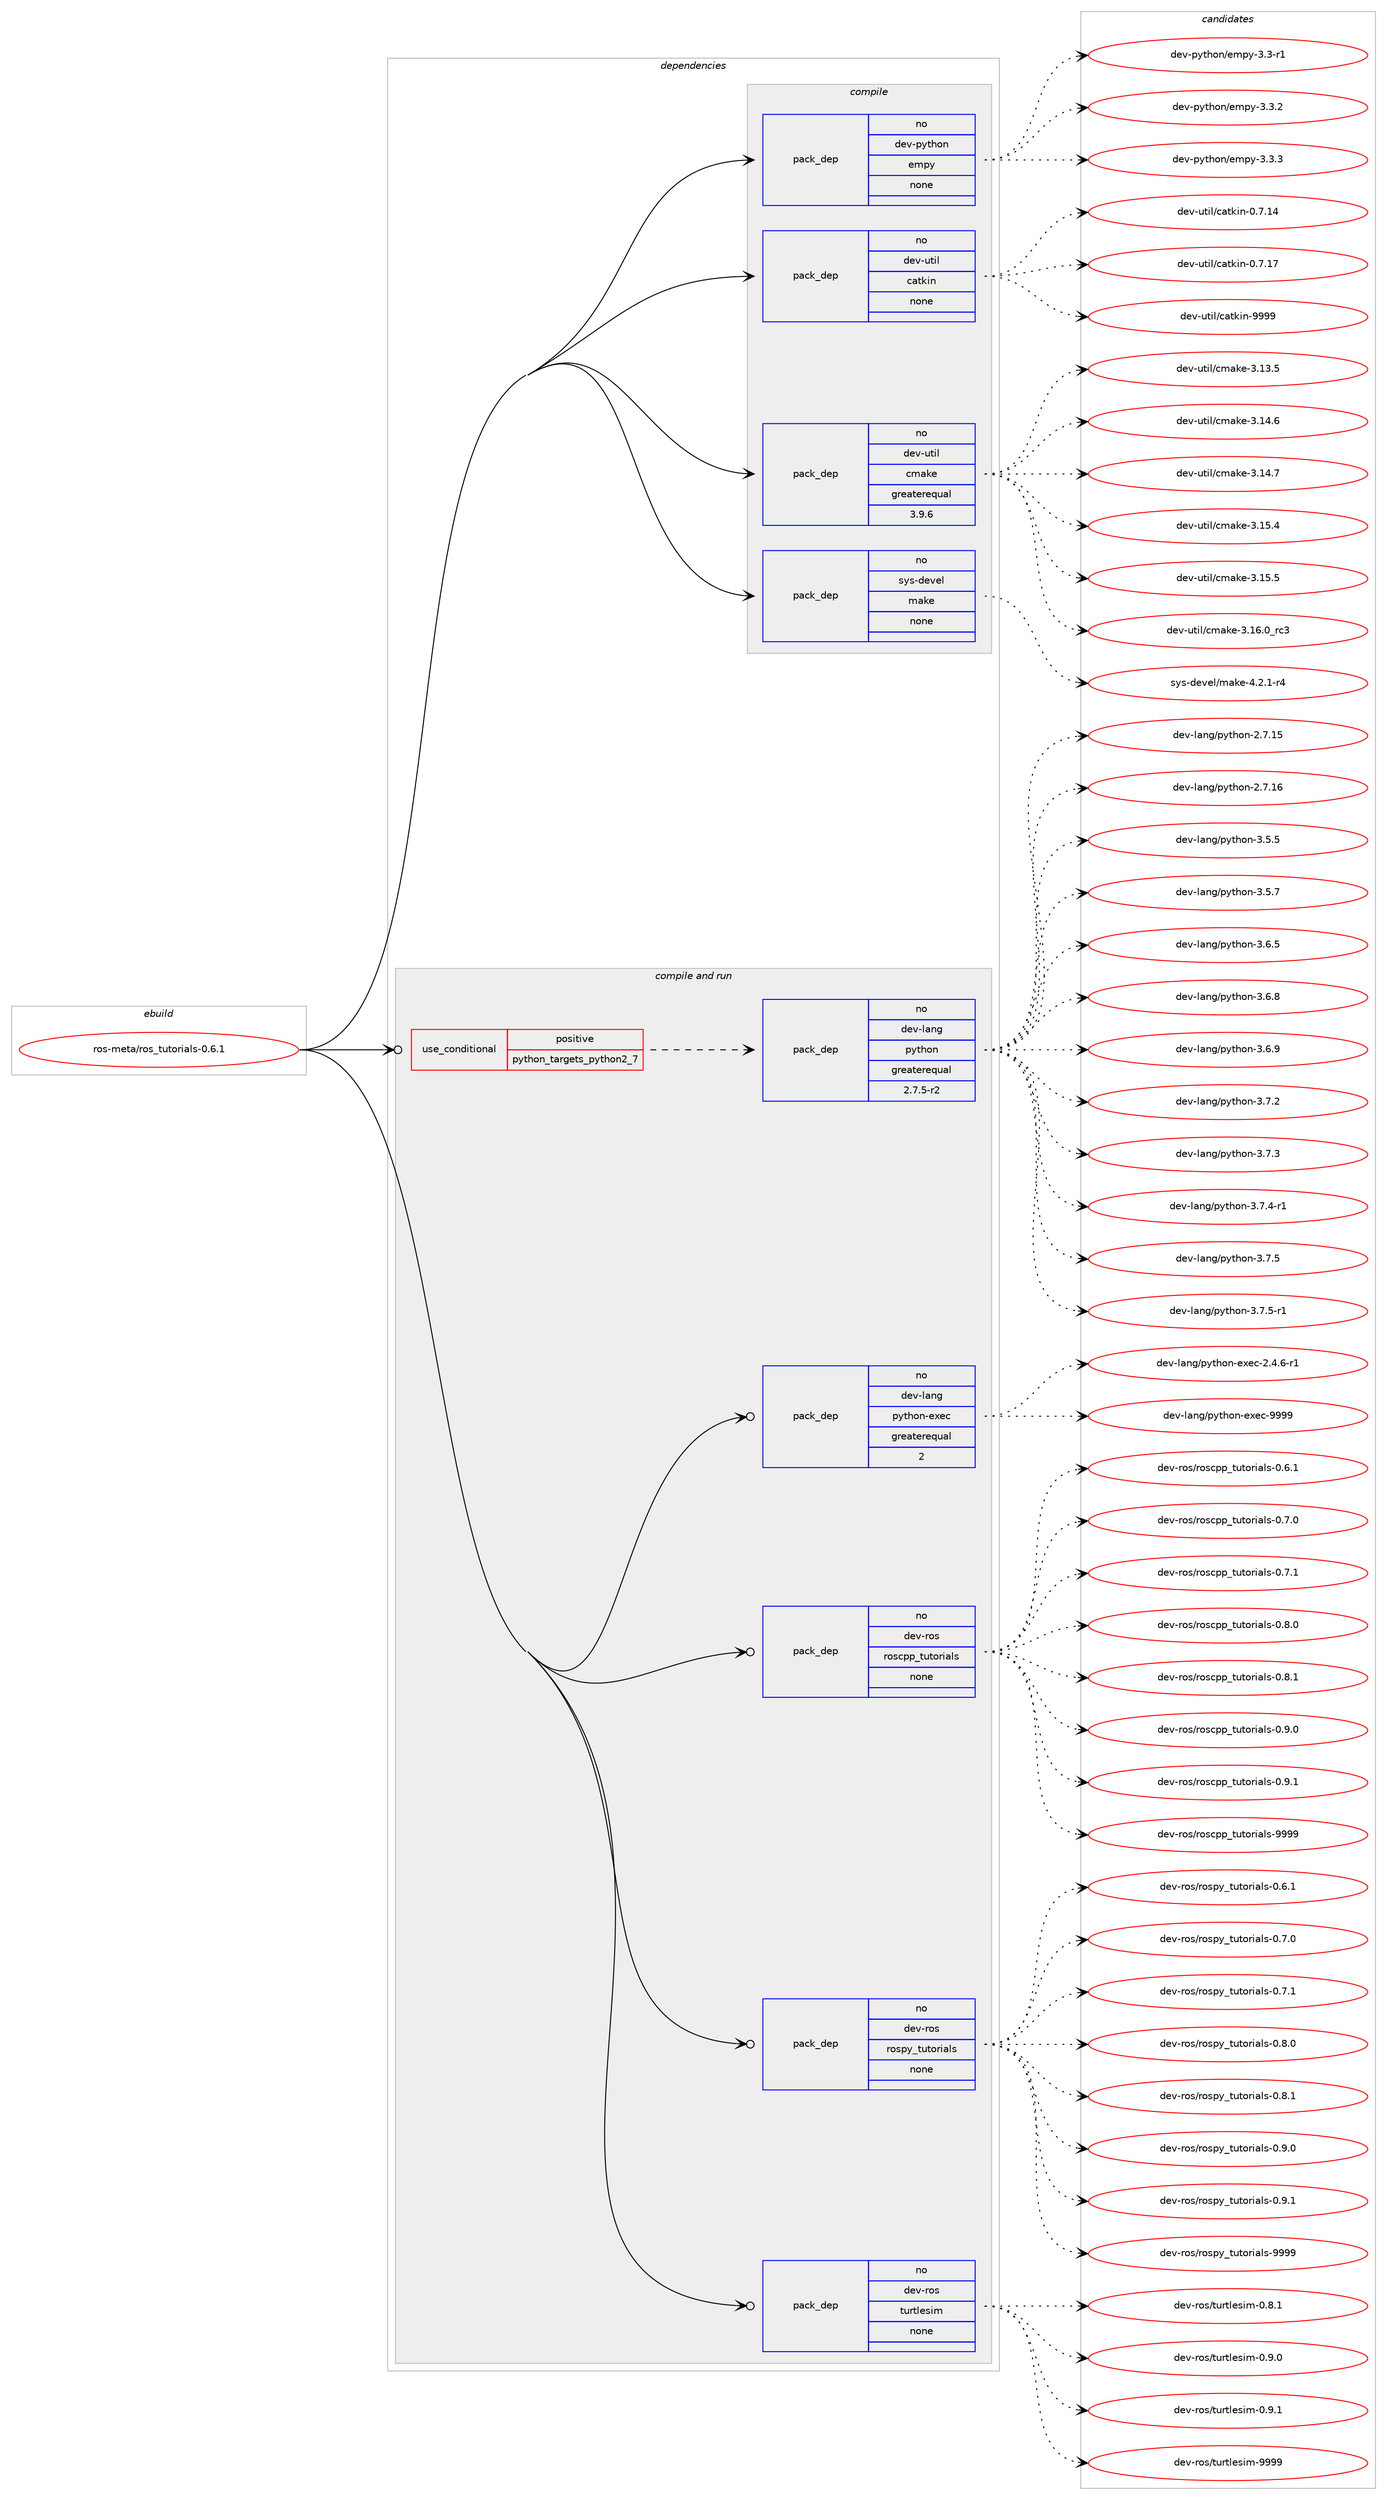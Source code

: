 digraph prolog {

# *************
# Graph options
# *************

newrank=true;
concentrate=true;
compound=true;
graph [rankdir=LR,fontname=Helvetica,fontsize=10,ranksep=1.5];#, ranksep=2.5, nodesep=0.2];
edge  [arrowhead=vee];
node  [fontname=Helvetica,fontsize=10];

# **********
# The ebuild
# **********

subgraph cluster_leftcol {
color=gray;
rank=same;
label=<<i>ebuild</i>>;
id [label="ros-meta/ros_tutorials-0.6.1", color=red, width=4, href="../ros-meta/ros_tutorials-0.6.1.svg"];
}

# ****************
# The dependencies
# ****************

subgraph cluster_midcol {
color=gray;
label=<<i>dependencies</i>>;
subgraph cluster_compile {
fillcolor="#eeeeee";
style=filled;
label=<<i>compile</i>>;
subgraph pack626765 {
dependency848157 [label=<<TABLE BORDER="0" CELLBORDER="1" CELLSPACING="0" CELLPADDING="4" WIDTH="220"><TR><TD ROWSPAN="6" CELLPADDING="30">pack_dep</TD></TR><TR><TD WIDTH="110">no</TD></TR><TR><TD>dev-python</TD></TR><TR><TD>empy</TD></TR><TR><TD>none</TD></TR><TR><TD></TD></TR></TABLE>>, shape=none, color=blue];
}
id:e -> dependency848157:w [weight=20,style="solid",arrowhead="vee"];
subgraph pack626766 {
dependency848158 [label=<<TABLE BORDER="0" CELLBORDER="1" CELLSPACING="0" CELLPADDING="4" WIDTH="220"><TR><TD ROWSPAN="6" CELLPADDING="30">pack_dep</TD></TR><TR><TD WIDTH="110">no</TD></TR><TR><TD>dev-util</TD></TR><TR><TD>catkin</TD></TR><TR><TD>none</TD></TR><TR><TD></TD></TR></TABLE>>, shape=none, color=blue];
}
id:e -> dependency848158:w [weight=20,style="solid",arrowhead="vee"];
subgraph pack626767 {
dependency848159 [label=<<TABLE BORDER="0" CELLBORDER="1" CELLSPACING="0" CELLPADDING="4" WIDTH="220"><TR><TD ROWSPAN="6" CELLPADDING="30">pack_dep</TD></TR><TR><TD WIDTH="110">no</TD></TR><TR><TD>dev-util</TD></TR><TR><TD>cmake</TD></TR><TR><TD>greaterequal</TD></TR><TR><TD>3.9.6</TD></TR></TABLE>>, shape=none, color=blue];
}
id:e -> dependency848159:w [weight=20,style="solid",arrowhead="vee"];
subgraph pack626768 {
dependency848160 [label=<<TABLE BORDER="0" CELLBORDER="1" CELLSPACING="0" CELLPADDING="4" WIDTH="220"><TR><TD ROWSPAN="6" CELLPADDING="30">pack_dep</TD></TR><TR><TD WIDTH="110">no</TD></TR><TR><TD>sys-devel</TD></TR><TR><TD>make</TD></TR><TR><TD>none</TD></TR><TR><TD></TD></TR></TABLE>>, shape=none, color=blue];
}
id:e -> dependency848160:w [weight=20,style="solid",arrowhead="vee"];
}
subgraph cluster_compileandrun {
fillcolor="#eeeeee";
style=filled;
label=<<i>compile and run</i>>;
subgraph cond206458 {
dependency848161 [label=<<TABLE BORDER="0" CELLBORDER="1" CELLSPACING="0" CELLPADDING="4"><TR><TD ROWSPAN="3" CELLPADDING="10">use_conditional</TD></TR><TR><TD>positive</TD></TR><TR><TD>python_targets_python2_7</TD></TR></TABLE>>, shape=none, color=red];
subgraph pack626769 {
dependency848162 [label=<<TABLE BORDER="0" CELLBORDER="1" CELLSPACING="0" CELLPADDING="4" WIDTH="220"><TR><TD ROWSPAN="6" CELLPADDING="30">pack_dep</TD></TR><TR><TD WIDTH="110">no</TD></TR><TR><TD>dev-lang</TD></TR><TR><TD>python</TD></TR><TR><TD>greaterequal</TD></TR><TR><TD>2.7.5-r2</TD></TR></TABLE>>, shape=none, color=blue];
}
dependency848161:e -> dependency848162:w [weight=20,style="dashed",arrowhead="vee"];
}
id:e -> dependency848161:w [weight=20,style="solid",arrowhead="odotvee"];
subgraph pack626770 {
dependency848163 [label=<<TABLE BORDER="0" CELLBORDER="1" CELLSPACING="0" CELLPADDING="4" WIDTH="220"><TR><TD ROWSPAN="6" CELLPADDING="30">pack_dep</TD></TR><TR><TD WIDTH="110">no</TD></TR><TR><TD>dev-lang</TD></TR><TR><TD>python-exec</TD></TR><TR><TD>greaterequal</TD></TR><TR><TD>2</TD></TR></TABLE>>, shape=none, color=blue];
}
id:e -> dependency848163:w [weight=20,style="solid",arrowhead="odotvee"];
subgraph pack626771 {
dependency848164 [label=<<TABLE BORDER="0" CELLBORDER="1" CELLSPACING="0" CELLPADDING="4" WIDTH="220"><TR><TD ROWSPAN="6" CELLPADDING="30">pack_dep</TD></TR><TR><TD WIDTH="110">no</TD></TR><TR><TD>dev-ros</TD></TR><TR><TD>roscpp_tutorials</TD></TR><TR><TD>none</TD></TR><TR><TD></TD></TR></TABLE>>, shape=none, color=blue];
}
id:e -> dependency848164:w [weight=20,style="solid",arrowhead="odotvee"];
subgraph pack626772 {
dependency848165 [label=<<TABLE BORDER="0" CELLBORDER="1" CELLSPACING="0" CELLPADDING="4" WIDTH="220"><TR><TD ROWSPAN="6" CELLPADDING="30">pack_dep</TD></TR><TR><TD WIDTH="110">no</TD></TR><TR><TD>dev-ros</TD></TR><TR><TD>rospy_tutorials</TD></TR><TR><TD>none</TD></TR><TR><TD></TD></TR></TABLE>>, shape=none, color=blue];
}
id:e -> dependency848165:w [weight=20,style="solid",arrowhead="odotvee"];
subgraph pack626773 {
dependency848166 [label=<<TABLE BORDER="0" CELLBORDER="1" CELLSPACING="0" CELLPADDING="4" WIDTH="220"><TR><TD ROWSPAN="6" CELLPADDING="30">pack_dep</TD></TR><TR><TD WIDTH="110">no</TD></TR><TR><TD>dev-ros</TD></TR><TR><TD>turtlesim</TD></TR><TR><TD>none</TD></TR><TR><TD></TD></TR></TABLE>>, shape=none, color=blue];
}
id:e -> dependency848166:w [weight=20,style="solid",arrowhead="odotvee"];
}
subgraph cluster_run {
fillcolor="#eeeeee";
style=filled;
label=<<i>run</i>>;
}
}

# **************
# The candidates
# **************

subgraph cluster_choices {
rank=same;
color=gray;
label=<<i>candidates</i>>;

subgraph choice626765 {
color=black;
nodesep=1;
choice1001011184511212111610411111047101109112121455146514511449 [label="dev-python/empy-3.3-r1", color=red, width=4,href="../dev-python/empy-3.3-r1.svg"];
choice1001011184511212111610411111047101109112121455146514650 [label="dev-python/empy-3.3.2", color=red, width=4,href="../dev-python/empy-3.3.2.svg"];
choice1001011184511212111610411111047101109112121455146514651 [label="dev-python/empy-3.3.3", color=red, width=4,href="../dev-python/empy-3.3.3.svg"];
dependency848157:e -> choice1001011184511212111610411111047101109112121455146514511449:w [style=dotted,weight="100"];
dependency848157:e -> choice1001011184511212111610411111047101109112121455146514650:w [style=dotted,weight="100"];
dependency848157:e -> choice1001011184511212111610411111047101109112121455146514651:w [style=dotted,weight="100"];
}
subgraph choice626766 {
color=black;
nodesep=1;
choice1001011184511711610510847999711610710511045484655464952 [label="dev-util/catkin-0.7.14", color=red, width=4,href="../dev-util/catkin-0.7.14.svg"];
choice1001011184511711610510847999711610710511045484655464955 [label="dev-util/catkin-0.7.17", color=red, width=4,href="../dev-util/catkin-0.7.17.svg"];
choice100101118451171161051084799971161071051104557575757 [label="dev-util/catkin-9999", color=red, width=4,href="../dev-util/catkin-9999.svg"];
dependency848158:e -> choice1001011184511711610510847999711610710511045484655464952:w [style=dotted,weight="100"];
dependency848158:e -> choice1001011184511711610510847999711610710511045484655464955:w [style=dotted,weight="100"];
dependency848158:e -> choice100101118451171161051084799971161071051104557575757:w [style=dotted,weight="100"];
}
subgraph choice626767 {
color=black;
nodesep=1;
choice1001011184511711610510847991099710710145514649514653 [label="dev-util/cmake-3.13.5", color=red, width=4,href="../dev-util/cmake-3.13.5.svg"];
choice1001011184511711610510847991099710710145514649524654 [label="dev-util/cmake-3.14.6", color=red, width=4,href="../dev-util/cmake-3.14.6.svg"];
choice1001011184511711610510847991099710710145514649524655 [label="dev-util/cmake-3.14.7", color=red, width=4,href="../dev-util/cmake-3.14.7.svg"];
choice1001011184511711610510847991099710710145514649534652 [label="dev-util/cmake-3.15.4", color=red, width=4,href="../dev-util/cmake-3.15.4.svg"];
choice1001011184511711610510847991099710710145514649534653 [label="dev-util/cmake-3.15.5", color=red, width=4,href="../dev-util/cmake-3.15.5.svg"];
choice1001011184511711610510847991099710710145514649544648951149951 [label="dev-util/cmake-3.16.0_rc3", color=red, width=4,href="../dev-util/cmake-3.16.0_rc3.svg"];
dependency848159:e -> choice1001011184511711610510847991099710710145514649514653:w [style=dotted,weight="100"];
dependency848159:e -> choice1001011184511711610510847991099710710145514649524654:w [style=dotted,weight="100"];
dependency848159:e -> choice1001011184511711610510847991099710710145514649524655:w [style=dotted,weight="100"];
dependency848159:e -> choice1001011184511711610510847991099710710145514649534652:w [style=dotted,weight="100"];
dependency848159:e -> choice1001011184511711610510847991099710710145514649534653:w [style=dotted,weight="100"];
dependency848159:e -> choice1001011184511711610510847991099710710145514649544648951149951:w [style=dotted,weight="100"];
}
subgraph choice626768 {
color=black;
nodesep=1;
choice1151211154510010111810110847109971071014552465046494511452 [label="sys-devel/make-4.2.1-r4", color=red, width=4,href="../sys-devel/make-4.2.1-r4.svg"];
dependency848160:e -> choice1151211154510010111810110847109971071014552465046494511452:w [style=dotted,weight="100"];
}
subgraph choice626769 {
color=black;
nodesep=1;
choice10010111845108971101034711212111610411111045504655464953 [label="dev-lang/python-2.7.15", color=red, width=4,href="../dev-lang/python-2.7.15.svg"];
choice10010111845108971101034711212111610411111045504655464954 [label="dev-lang/python-2.7.16", color=red, width=4,href="../dev-lang/python-2.7.16.svg"];
choice100101118451089711010347112121116104111110455146534653 [label="dev-lang/python-3.5.5", color=red, width=4,href="../dev-lang/python-3.5.5.svg"];
choice100101118451089711010347112121116104111110455146534655 [label="dev-lang/python-3.5.7", color=red, width=4,href="../dev-lang/python-3.5.7.svg"];
choice100101118451089711010347112121116104111110455146544653 [label="dev-lang/python-3.6.5", color=red, width=4,href="../dev-lang/python-3.6.5.svg"];
choice100101118451089711010347112121116104111110455146544656 [label="dev-lang/python-3.6.8", color=red, width=4,href="../dev-lang/python-3.6.8.svg"];
choice100101118451089711010347112121116104111110455146544657 [label="dev-lang/python-3.6.9", color=red, width=4,href="../dev-lang/python-3.6.9.svg"];
choice100101118451089711010347112121116104111110455146554650 [label="dev-lang/python-3.7.2", color=red, width=4,href="../dev-lang/python-3.7.2.svg"];
choice100101118451089711010347112121116104111110455146554651 [label="dev-lang/python-3.7.3", color=red, width=4,href="../dev-lang/python-3.7.3.svg"];
choice1001011184510897110103471121211161041111104551465546524511449 [label="dev-lang/python-3.7.4-r1", color=red, width=4,href="../dev-lang/python-3.7.4-r1.svg"];
choice100101118451089711010347112121116104111110455146554653 [label="dev-lang/python-3.7.5", color=red, width=4,href="../dev-lang/python-3.7.5.svg"];
choice1001011184510897110103471121211161041111104551465546534511449 [label="dev-lang/python-3.7.5-r1", color=red, width=4,href="../dev-lang/python-3.7.5-r1.svg"];
dependency848162:e -> choice10010111845108971101034711212111610411111045504655464953:w [style=dotted,weight="100"];
dependency848162:e -> choice10010111845108971101034711212111610411111045504655464954:w [style=dotted,weight="100"];
dependency848162:e -> choice100101118451089711010347112121116104111110455146534653:w [style=dotted,weight="100"];
dependency848162:e -> choice100101118451089711010347112121116104111110455146534655:w [style=dotted,weight="100"];
dependency848162:e -> choice100101118451089711010347112121116104111110455146544653:w [style=dotted,weight="100"];
dependency848162:e -> choice100101118451089711010347112121116104111110455146544656:w [style=dotted,weight="100"];
dependency848162:e -> choice100101118451089711010347112121116104111110455146544657:w [style=dotted,weight="100"];
dependency848162:e -> choice100101118451089711010347112121116104111110455146554650:w [style=dotted,weight="100"];
dependency848162:e -> choice100101118451089711010347112121116104111110455146554651:w [style=dotted,weight="100"];
dependency848162:e -> choice1001011184510897110103471121211161041111104551465546524511449:w [style=dotted,weight="100"];
dependency848162:e -> choice100101118451089711010347112121116104111110455146554653:w [style=dotted,weight="100"];
dependency848162:e -> choice1001011184510897110103471121211161041111104551465546534511449:w [style=dotted,weight="100"];
}
subgraph choice626770 {
color=black;
nodesep=1;
choice10010111845108971101034711212111610411111045101120101994550465246544511449 [label="dev-lang/python-exec-2.4.6-r1", color=red, width=4,href="../dev-lang/python-exec-2.4.6-r1.svg"];
choice10010111845108971101034711212111610411111045101120101994557575757 [label="dev-lang/python-exec-9999", color=red, width=4,href="../dev-lang/python-exec-9999.svg"];
dependency848163:e -> choice10010111845108971101034711212111610411111045101120101994550465246544511449:w [style=dotted,weight="100"];
dependency848163:e -> choice10010111845108971101034711212111610411111045101120101994557575757:w [style=dotted,weight="100"];
}
subgraph choice626771 {
color=black;
nodesep=1;
choice1001011184511411111547114111115991121129511611711611111410597108115454846544649 [label="dev-ros/roscpp_tutorials-0.6.1", color=red, width=4,href="../dev-ros/roscpp_tutorials-0.6.1.svg"];
choice1001011184511411111547114111115991121129511611711611111410597108115454846554648 [label="dev-ros/roscpp_tutorials-0.7.0", color=red, width=4,href="../dev-ros/roscpp_tutorials-0.7.0.svg"];
choice1001011184511411111547114111115991121129511611711611111410597108115454846554649 [label="dev-ros/roscpp_tutorials-0.7.1", color=red, width=4,href="../dev-ros/roscpp_tutorials-0.7.1.svg"];
choice1001011184511411111547114111115991121129511611711611111410597108115454846564648 [label="dev-ros/roscpp_tutorials-0.8.0", color=red, width=4,href="../dev-ros/roscpp_tutorials-0.8.0.svg"];
choice1001011184511411111547114111115991121129511611711611111410597108115454846564649 [label="dev-ros/roscpp_tutorials-0.8.1", color=red, width=4,href="../dev-ros/roscpp_tutorials-0.8.1.svg"];
choice1001011184511411111547114111115991121129511611711611111410597108115454846574648 [label="dev-ros/roscpp_tutorials-0.9.0", color=red, width=4,href="../dev-ros/roscpp_tutorials-0.9.0.svg"];
choice1001011184511411111547114111115991121129511611711611111410597108115454846574649 [label="dev-ros/roscpp_tutorials-0.9.1", color=red, width=4,href="../dev-ros/roscpp_tutorials-0.9.1.svg"];
choice10010111845114111115471141111159911211295116117116111114105971081154557575757 [label="dev-ros/roscpp_tutorials-9999", color=red, width=4,href="../dev-ros/roscpp_tutorials-9999.svg"];
dependency848164:e -> choice1001011184511411111547114111115991121129511611711611111410597108115454846544649:w [style=dotted,weight="100"];
dependency848164:e -> choice1001011184511411111547114111115991121129511611711611111410597108115454846554648:w [style=dotted,weight="100"];
dependency848164:e -> choice1001011184511411111547114111115991121129511611711611111410597108115454846554649:w [style=dotted,weight="100"];
dependency848164:e -> choice1001011184511411111547114111115991121129511611711611111410597108115454846564648:w [style=dotted,weight="100"];
dependency848164:e -> choice1001011184511411111547114111115991121129511611711611111410597108115454846564649:w [style=dotted,weight="100"];
dependency848164:e -> choice1001011184511411111547114111115991121129511611711611111410597108115454846574648:w [style=dotted,weight="100"];
dependency848164:e -> choice1001011184511411111547114111115991121129511611711611111410597108115454846574649:w [style=dotted,weight="100"];
dependency848164:e -> choice10010111845114111115471141111159911211295116117116111114105971081154557575757:w [style=dotted,weight="100"];
}
subgraph choice626772 {
color=black;
nodesep=1;
choice10010111845114111115471141111151121219511611711611111410597108115454846544649 [label="dev-ros/rospy_tutorials-0.6.1", color=red, width=4,href="../dev-ros/rospy_tutorials-0.6.1.svg"];
choice10010111845114111115471141111151121219511611711611111410597108115454846554648 [label="dev-ros/rospy_tutorials-0.7.0", color=red, width=4,href="../dev-ros/rospy_tutorials-0.7.0.svg"];
choice10010111845114111115471141111151121219511611711611111410597108115454846554649 [label="dev-ros/rospy_tutorials-0.7.1", color=red, width=4,href="../dev-ros/rospy_tutorials-0.7.1.svg"];
choice10010111845114111115471141111151121219511611711611111410597108115454846564648 [label="dev-ros/rospy_tutorials-0.8.0", color=red, width=4,href="../dev-ros/rospy_tutorials-0.8.0.svg"];
choice10010111845114111115471141111151121219511611711611111410597108115454846564649 [label="dev-ros/rospy_tutorials-0.8.1", color=red, width=4,href="../dev-ros/rospy_tutorials-0.8.1.svg"];
choice10010111845114111115471141111151121219511611711611111410597108115454846574648 [label="dev-ros/rospy_tutorials-0.9.0", color=red, width=4,href="../dev-ros/rospy_tutorials-0.9.0.svg"];
choice10010111845114111115471141111151121219511611711611111410597108115454846574649 [label="dev-ros/rospy_tutorials-0.9.1", color=red, width=4,href="../dev-ros/rospy_tutorials-0.9.1.svg"];
choice100101118451141111154711411111511212195116117116111114105971081154557575757 [label="dev-ros/rospy_tutorials-9999", color=red, width=4,href="../dev-ros/rospy_tutorials-9999.svg"];
dependency848165:e -> choice10010111845114111115471141111151121219511611711611111410597108115454846544649:w [style=dotted,weight="100"];
dependency848165:e -> choice10010111845114111115471141111151121219511611711611111410597108115454846554648:w [style=dotted,weight="100"];
dependency848165:e -> choice10010111845114111115471141111151121219511611711611111410597108115454846554649:w [style=dotted,weight="100"];
dependency848165:e -> choice10010111845114111115471141111151121219511611711611111410597108115454846564648:w [style=dotted,weight="100"];
dependency848165:e -> choice10010111845114111115471141111151121219511611711611111410597108115454846564649:w [style=dotted,weight="100"];
dependency848165:e -> choice10010111845114111115471141111151121219511611711611111410597108115454846574648:w [style=dotted,weight="100"];
dependency848165:e -> choice10010111845114111115471141111151121219511611711611111410597108115454846574649:w [style=dotted,weight="100"];
dependency848165:e -> choice100101118451141111154711411111511212195116117116111114105971081154557575757:w [style=dotted,weight="100"];
}
subgraph choice626773 {
color=black;
nodesep=1;
choice1001011184511411111547116117114116108101115105109454846564649 [label="dev-ros/turtlesim-0.8.1", color=red, width=4,href="../dev-ros/turtlesim-0.8.1.svg"];
choice1001011184511411111547116117114116108101115105109454846574648 [label="dev-ros/turtlesim-0.9.0", color=red, width=4,href="../dev-ros/turtlesim-0.9.0.svg"];
choice1001011184511411111547116117114116108101115105109454846574649 [label="dev-ros/turtlesim-0.9.1", color=red, width=4,href="../dev-ros/turtlesim-0.9.1.svg"];
choice10010111845114111115471161171141161081011151051094557575757 [label="dev-ros/turtlesim-9999", color=red, width=4,href="../dev-ros/turtlesim-9999.svg"];
dependency848166:e -> choice1001011184511411111547116117114116108101115105109454846564649:w [style=dotted,weight="100"];
dependency848166:e -> choice1001011184511411111547116117114116108101115105109454846574648:w [style=dotted,weight="100"];
dependency848166:e -> choice1001011184511411111547116117114116108101115105109454846574649:w [style=dotted,weight="100"];
dependency848166:e -> choice10010111845114111115471161171141161081011151051094557575757:w [style=dotted,weight="100"];
}
}

}
